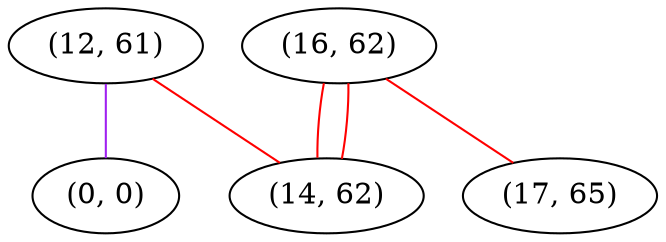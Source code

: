 graph "" {
"(12, 61)";
"(16, 62)";
"(0, 0)";
"(17, 65)";
"(14, 62)";
"(12, 61)" -- "(0, 0)"  [color=purple, key=0, weight=4];
"(12, 61)" -- "(14, 62)"  [color=red, key=0, weight=1];
"(16, 62)" -- "(17, 65)"  [color=red, key=0, weight=1];
"(16, 62)" -- "(14, 62)"  [color=red, key=0, weight=1];
"(16, 62)" -- "(14, 62)"  [color=red, key=1, weight=1];
}
